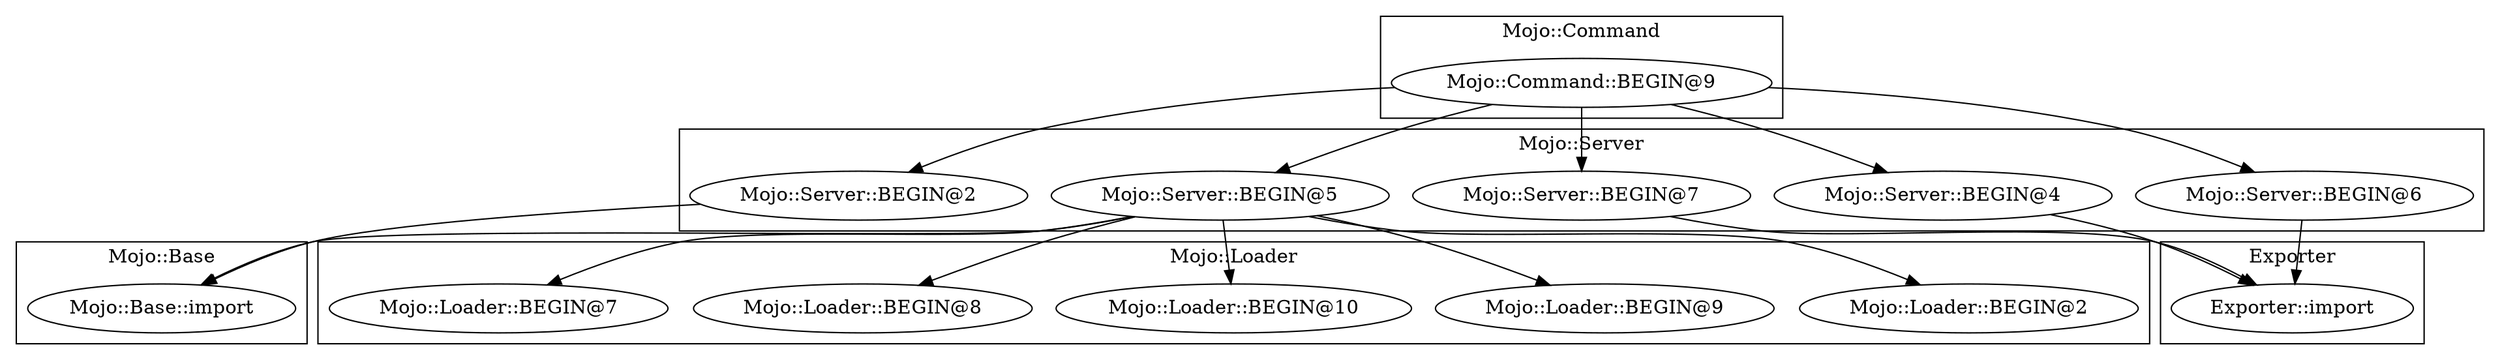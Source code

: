 digraph {
graph [overlap=false]
subgraph cluster_Mojo_Command {
	label="Mojo::Command";
	"Mojo::Command::BEGIN@9";
}
subgraph cluster_Exporter {
	label="Exporter";
	"Exporter::import";
}
subgraph cluster_Mojo_Server {
	label="Mojo::Server";
	"Mojo::Server::BEGIN@5";
	"Mojo::Server::BEGIN@7";
	"Mojo::Server::BEGIN@6";
	"Mojo::Server::BEGIN@4";
	"Mojo::Server::BEGIN@2";
}
subgraph cluster_Mojo_Base {
	label="Mojo::Base";
	"Mojo::Base::import";
}
subgraph cluster_Mojo_Loader {
	label="Mojo::Loader";
	"Mojo::Loader::BEGIN@2";
	"Mojo::Loader::BEGIN@9";
	"Mojo::Loader::BEGIN@10";
	"Mojo::Loader::BEGIN@8";
	"Mojo::Loader::BEGIN@7";
}
"Mojo::Server::BEGIN@7" -> "Exporter::import";
"Mojo::Server::BEGIN@4" -> "Exporter::import";
"Mojo::Server::BEGIN@6" -> "Exporter::import";
"Mojo::Command::BEGIN@9" -> "Mojo::Server::BEGIN@7";
"Mojo::Command::BEGIN@9" -> "Mojo::Server::BEGIN@4";
"Mojo::Server::BEGIN@5" -> "Mojo::Loader::BEGIN@9";
"Mojo::Command::BEGIN@9" -> "Mojo::Server::BEGIN@2";
"Mojo::Server::BEGIN@5" -> "Mojo::Loader::BEGIN@8";
"Mojo::Command::BEGIN@9" -> "Mojo::Server::BEGIN@6";
"Mojo::Server::BEGIN@5" -> "Mojo::Loader::BEGIN@2";
"Mojo::Server::BEGIN@2" -> "Mojo::Base::import";
"Mojo::Server::BEGIN@5" -> "Mojo::Base::import";
"Mojo::Command::BEGIN@9" -> "Mojo::Server::BEGIN@5";
"Mojo::Server::BEGIN@5" -> "Mojo::Loader::BEGIN@10";
"Mojo::Server::BEGIN@5" -> "Mojo::Loader::BEGIN@7";
}
